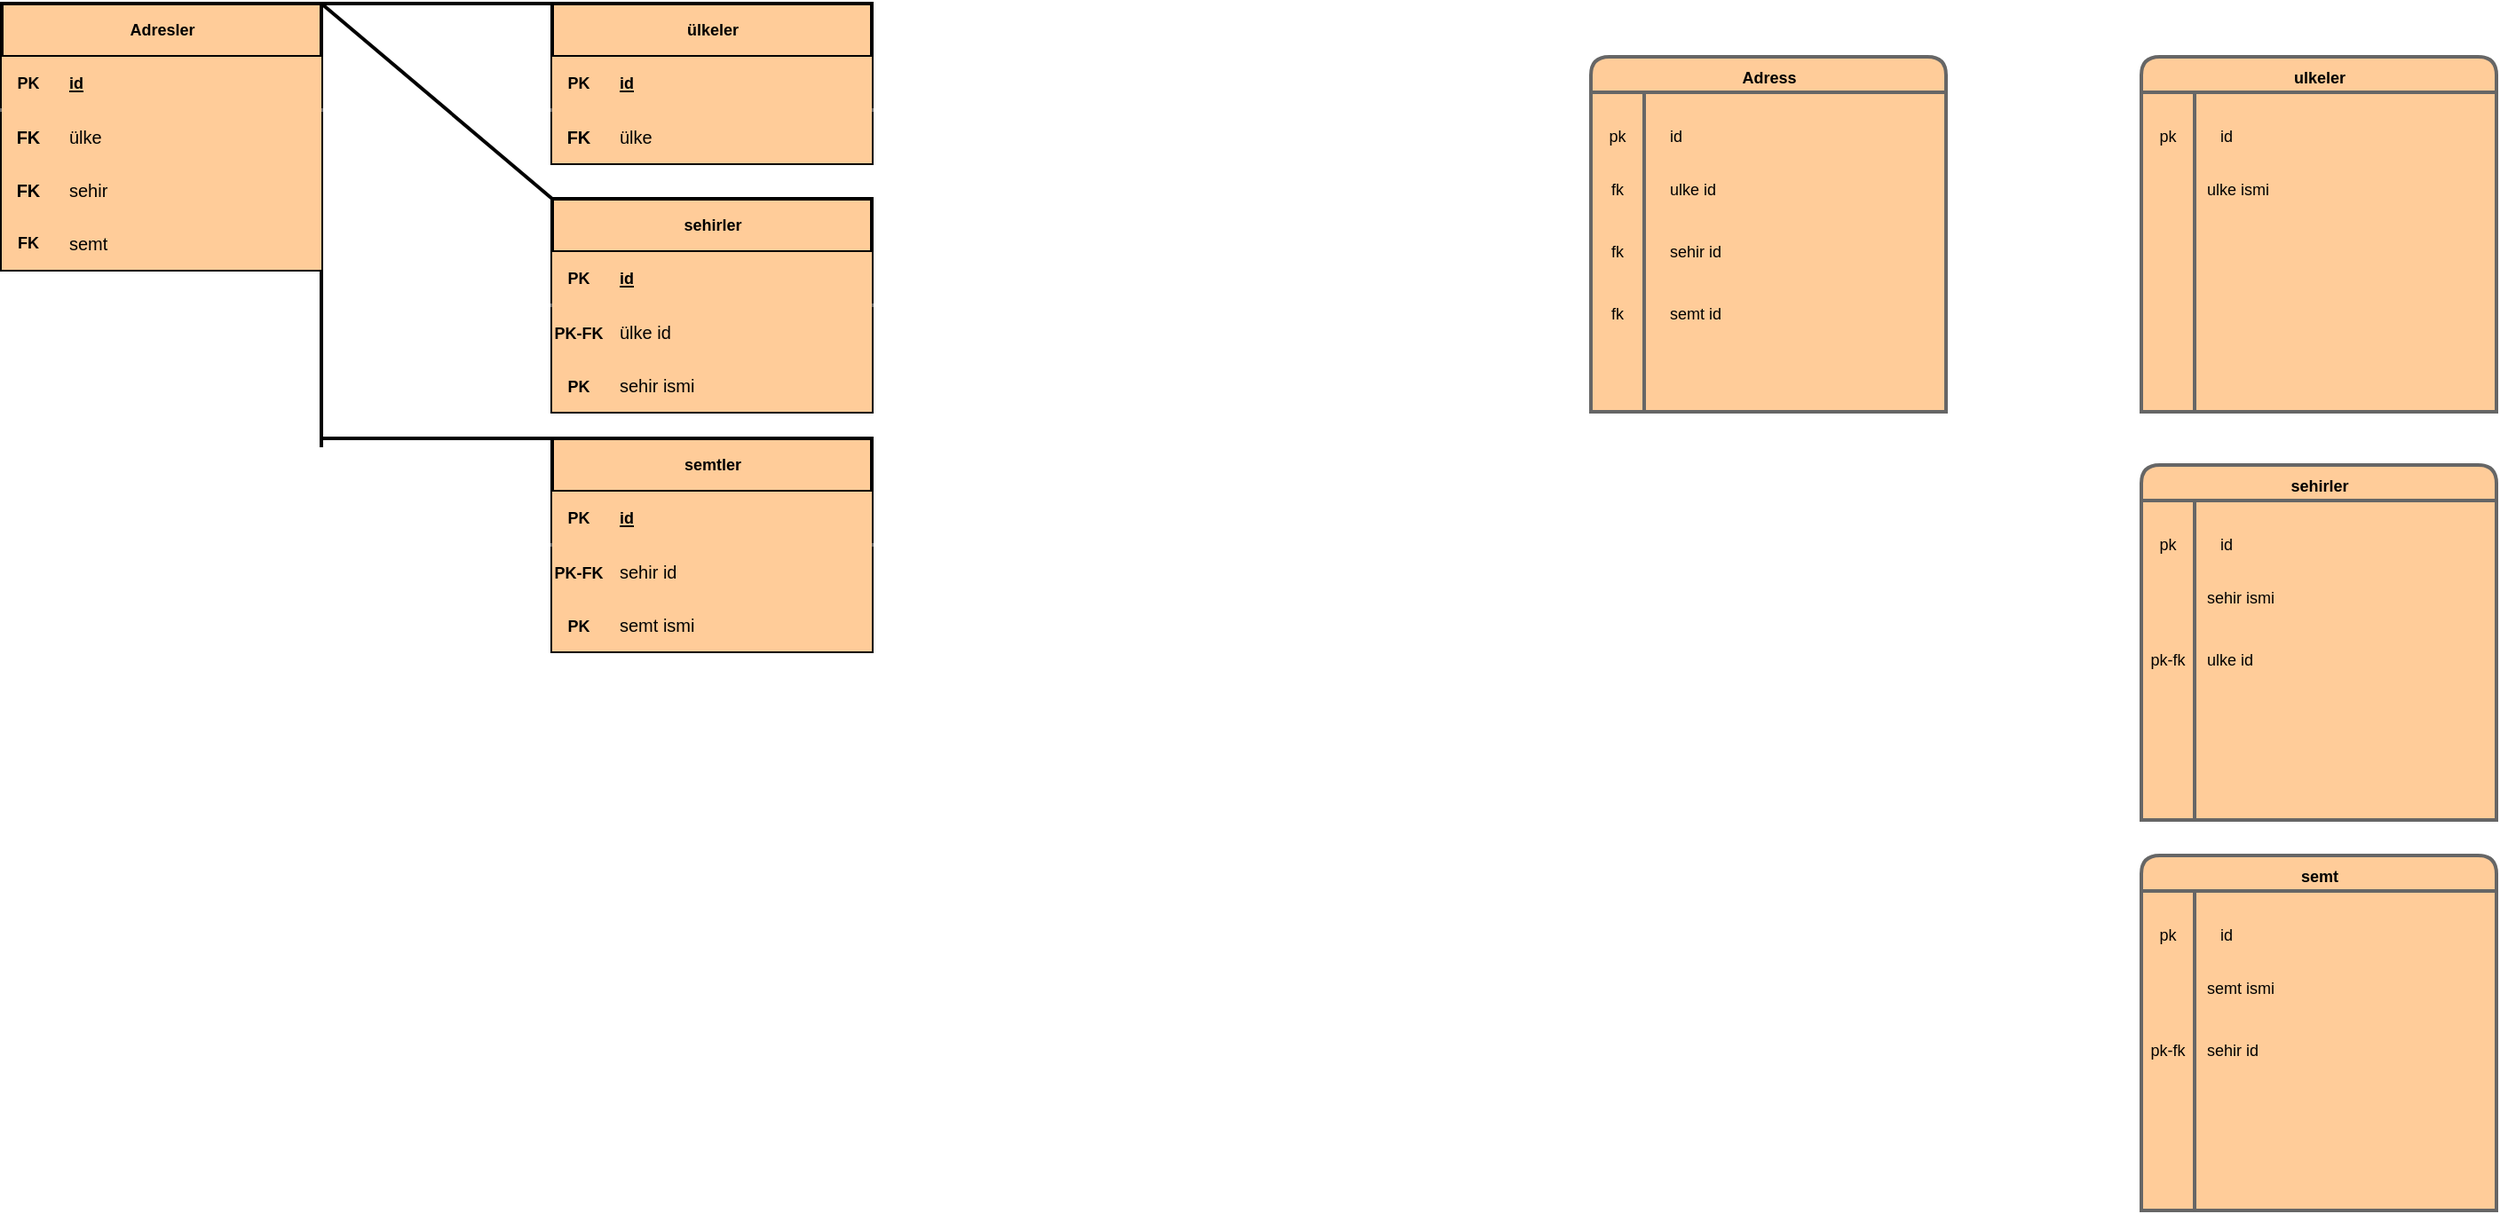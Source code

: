 <mxfile>
    <diagram id="r-MQpMNi5kDkMZ5AO4cJ" name="Page-1">
        <mxGraphModel dx="1476" dy="390" grid="1" gridSize="10" guides="1" tooltips="1" connect="1" arrows="1" fold="1" page="1" pageScale="1" pageWidth="827" pageHeight="1169" math="0" shadow="0">
            <root>
                <mxCell id="0"/>
                <mxCell id="1" parent="0"/>
                <mxCell id="5" value="Adress" style="swimlane;rounded=1;shadow=0;glass=0;sketch=0;fontFamily=Helvetica;fontSize=9;fontColor=#000000;strokeColor=#666666;strokeWidth=2;fillColor=#ffcc99;html=1;startSize=23;" vertex="1" parent="1">
                    <mxGeometry x="235" y="80" width="200" height="200" as="geometry">
                        <mxRectangle x="170" y="40" width="60" height="23" as="alternateBounds"/>
                    </mxGeometry>
                </mxCell>
                <mxCell id="10" value="" style="rounded=0;whiteSpace=wrap;html=1;shadow=0;glass=0;sketch=0;fontFamily=Helvetica;fontSize=9;fontColor=#000000;strokeColor=#666666;strokeWidth=2;fillColor=#ffcc99;align=left;" vertex="1" parent="5">
                    <mxGeometry x="30" y="20" width="170" height="180" as="geometry"/>
                </mxCell>
                <mxCell id="11" value="&amp;nbsp; &amp;nbsp;id" style="text;html=1;strokeColor=none;fillColor=none;align=left;verticalAlign=middle;whiteSpace=wrap;rounded=0;shadow=0;glass=0;sketch=0;fontFamily=Helvetica;fontSize=9;fontColor=#000000;" vertex="1" parent="5">
                    <mxGeometry x="35" y="20" width="155" height="50" as="geometry"/>
                </mxCell>
                <mxCell id="15" value="&amp;nbsp; &amp;nbsp;ulke id" style="text;html=1;strokeColor=none;fillColor=none;align=left;verticalAlign=middle;whiteSpace=wrap;rounded=0;shadow=0;glass=0;sketch=0;fontFamily=Helvetica;fontSize=9;fontColor=#000000;" vertex="1" parent="5">
                    <mxGeometry x="35" y="50" width="145" height="50" as="geometry"/>
                </mxCell>
                <mxCell id="16" value="&amp;nbsp; &amp;nbsp;sehir id" style="text;html=1;strokeColor=none;fillColor=none;align=left;verticalAlign=middle;whiteSpace=wrap;rounded=0;shadow=0;glass=0;sketch=0;fontFamily=Helvetica;fontSize=9;fontColor=#000000;" vertex="1" parent="5">
                    <mxGeometry x="35" y="85" width="145" height="50" as="geometry"/>
                </mxCell>
                <mxCell id="18" value="&amp;nbsp; &amp;nbsp;semt id" style="text;html=1;strokeColor=none;fillColor=none;align=left;verticalAlign=middle;whiteSpace=wrap;rounded=0;shadow=0;glass=0;sketch=0;fontFamily=Helvetica;fontSize=9;fontColor=#000000;" vertex="1" parent="5">
                    <mxGeometry x="35" y="120" width="145" height="50" as="geometry"/>
                </mxCell>
                <mxCell id="8" value="" style="rounded=0;whiteSpace=wrap;html=1;shadow=0;glass=0;sketch=0;fontFamily=Helvetica;fontSize=9;fontColor=#000000;strokeColor=#666666;strokeWidth=2;fillColor=#ffcc99;" vertex="1" parent="1">
                    <mxGeometry x="235" y="100" width="30" height="180" as="geometry"/>
                </mxCell>
                <mxCell id="9" value="pk" style="text;html=1;strokeColor=none;fillColor=none;align=center;verticalAlign=middle;whiteSpace=wrap;rounded=0;shadow=0;glass=0;sketch=0;fontFamily=Helvetica;fontSize=9;fontColor=#000000;" vertex="1" parent="1">
                    <mxGeometry x="220" y="100" width="60" height="50" as="geometry"/>
                </mxCell>
                <mxCell id="12" value="fk" style="text;html=1;strokeColor=none;fillColor=none;align=center;verticalAlign=middle;whiteSpace=wrap;rounded=0;shadow=0;glass=0;sketch=0;fontFamily=Helvetica;fontSize=9;fontColor=#000000;" vertex="1" parent="1">
                    <mxGeometry x="220" y="130" width="60" height="50" as="geometry"/>
                </mxCell>
                <mxCell id="13" value="fk" style="text;html=1;strokeColor=none;fillColor=none;align=center;verticalAlign=middle;whiteSpace=wrap;rounded=0;shadow=0;glass=0;sketch=0;fontFamily=Helvetica;fontSize=9;fontColor=#000000;" vertex="1" parent="1">
                    <mxGeometry x="220" y="165" width="60" height="50" as="geometry"/>
                </mxCell>
                <mxCell id="14" value="fk" style="text;html=1;strokeColor=none;fillColor=none;align=center;verticalAlign=middle;whiteSpace=wrap;rounded=0;shadow=0;glass=0;sketch=0;fontFamily=Helvetica;fontSize=9;fontColor=#000000;" vertex="1" parent="1">
                    <mxGeometry x="220" y="200" width="60" height="50" as="geometry"/>
                </mxCell>
                <mxCell id="19" value="ulkeler" style="swimlane;rounded=1;shadow=0;glass=0;sketch=0;fontFamily=Helvetica;fontSize=9;fontColor=#000000;strokeColor=#666666;strokeWidth=2;fillColor=#ffcc99;html=1;startSize=23;" vertex="1" parent="1">
                    <mxGeometry x="545" y="80" width="200" height="200" as="geometry">
                        <mxRectangle x="545" y="80" width="60" height="23" as="alternateBounds"/>
                    </mxGeometry>
                </mxCell>
                <mxCell id="20" value="" style="rounded=0;whiteSpace=wrap;html=1;shadow=0;glass=0;sketch=0;fontFamily=Helvetica;fontSize=9;fontColor=#000000;strokeColor=#666666;strokeWidth=2;fillColor=#ffcc99;align=left;" vertex="1" parent="19">
                    <mxGeometry x="30" y="20" width="170" height="180" as="geometry"/>
                </mxCell>
                <mxCell id="21" value="&amp;nbsp; &amp;nbsp;id" style="text;html=1;strokeColor=none;fillColor=none;align=left;verticalAlign=middle;whiteSpace=wrap;rounded=0;shadow=0;glass=0;sketch=0;fontFamily=Helvetica;fontSize=9;fontColor=#000000;" vertex="1" parent="19">
                    <mxGeometry x="35" y="20" width="155" height="50" as="geometry"/>
                </mxCell>
                <mxCell id="22" value="ulke ismi" style="text;html=1;strokeColor=none;fillColor=none;align=left;verticalAlign=middle;whiteSpace=wrap;rounded=0;shadow=0;glass=0;sketch=0;fontFamily=Helvetica;fontSize=9;fontColor=#000000;" vertex="1" parent="19">
                    <mxGeometry x="35" y="50" width="145" height="50" as="geometry"/>
                </mxCell>
                <mxCell id="25" value="" style="rounded=0;whiteSpace=wrap;html=1;shadow=0;glass=0;sketch=0;fontFamily=Helvetica;fontSize=9;fontColor=#000000;strokeColor=#666666;strokeWidth=2;fillColor=#ffcc99;" vertex="1" parent="1">
                    <mxGeometry x="545" y="100" width="30" height="180" as="geometry"/>
                </mxCell>
                <mxCell id="26" value="pk" style="text;html=1;strokeColor=none;fillColor=none;align=center;verticalAlign=middle;whiteSpace=wrap;rounded=0;shadow=0;glass=0;sketch=0;fontFamily=Helvetica;fontSize=9;fontColor=#000000;" vertex="1" parent="1">
                    <mxGeometry x="530" y="100" width="60" height="50" as="geometry"/>
                </mxCell>
                <mxCell id="30" value="sehirler" style="swimlane;rounded=1;shadow=0;glass=0;sketch=0;fontFamily=Helvetica;fontSize=9;fontColor=#000000;strokeColor=#666666;strokeWidth=2;fillColor=#ffcc99;html=1;startSize=23;" vertex="1" parent="1">
                    <mxGeometry x="545" y="310" width="200" height="200" as="geometry">
                        <mxRectangle x="545" y="80" width="60" height="23" as="alternateBounds"/>
                    </mxGeometry>
                </mxCell>
                <mxCell id="31" value="" style="rounded=0;whiteSpace=wrap;html=1;shadow=0;glass=0;sketch=0;fontFamily=Helvetica;fontSize=9;fontColor=#000000;strokeColor=#666666;strokeWidth=2;fillColor=#ffcc99;align=left;" vertex="1" parent="30">
                    <mxGeometry x="30" y="20" width="170" height="180" as="geometry"/>
                </mxCell>
                <mxCell id="32" value="&amp;nbsp; &amp;nbsp;id" style="text;html=1;strokeColor=none;fillColor=none;align=left;verticalAlign=middle;whiteSpace=wrap;rounded=0;shadow=0;glass=0;sketch=0;fontFamily=Helvetica;fontSize=9;fontColor=#000000;" vertex="1" parent="30">
                    <mxGeometry x="35" y="20" width="155" height="50" as="geometry"/>
                </mxCell>
                <mxCell id="33" value="sehir ismi" style="text;html=1;strokeColor=none;fillColor=none;align=left;verticalAlign=middle;whiteSpace=wrap;rounded=0;shadow=0;glass=0;sketch=0;fontFamily=Helvetica;fontSize=9;fontColor=#000000;" vertex="1" parent="30">
                    <mxGeometry x="35" y="50" width="145" height="50" as="geometry"/>
                </mxCell>
                <mxCell id="50" value="ulke id" style="text;html=1;strokeColor=none;fillColor=none;align=left;verticalAlign=middle;whiteSpace=wrap;rounded=0;shadow=0;glass=0;sketch=0;fontFamily=Helvetica;fontSize=9;fontColor=#000000;" vertex="1" parent="30">
                    <mxGeometry x="35" y="85" width="145" height="50" as="geometry"/>
                </mxCell>
                <mxCell id="34" value="" style="rounded=0;whiteSpace=wrap;html=1;shadow=0;glass=0;sketch=0;fontFamily=Helvetica;fontSize=9;fontColor=#000000;strokeColor=#666666;strokeWidth=2;fillColor=#ffcc99;" vertex="1" parent="1">
                    <mxGeometry x="545" y="330" width="30" height="180" as="geometry"/>
                </mxCell>
                <mxCell id="35" value="pk" style="text;html=1;strokeColor=none;fillColor=none;align=center;verticalAlign=middle;whiteSpace=wrap;rounded=0;shadow=0;glass=0;sketch=0;fontFamily=Helvetica;fontSize=9;fontColor=#000000;" vertex="1" parent="1">
                    <mxGeometry x="530" y="330" width="60" height="50" as="geometry"/>
                </mxCell>
                <mxCell id="43" value="semt" style="swimlane;rounded=1;shadow=0;glass=0;sketch=0;fontFamily=Helvetica;fontSize=9;fontColor=#000000;strokeColor=#666666;strokeWidth=2;fillColor=#ffcc99;html=1;startSize=23;" vertex="1" parent="1">
                    <mxGeometry x="545" y="530" width="200" height="200" as="geometry">
                        <mxRectangle x="545" y="80" width="60" height="23" as="alternateBounds"/>
                    </mxGeometry>
                </mxCell>
                <mxCell id="44" value="" style="rounded=0;whiteSpace=wrap;html=1;shadow=0;glass=0;sketch=0;fontFamily=Helvetica;fontSize=9;fontColor=#000000;strokeColor=#666666;strokeWidth=2;fillColor=#ffcc99;align=left;" vertex="1" parent="43">
                    <mxGeometry x="30" y="20" width="170" height="180" as="geometry"/>
                </mxCell>
                <mxCell id="45" value="&amp;nbsp; &amp;nbsp;id" style="text;html=1;strokeColor=none;fillColor=none;align=left;verticalAlign=middle;whiteSpace=wrap;rounded=0;shadow=0;glass=0;sketch=0;fontFamily=Helvetica;fontSize=9;fontColor=#000000;" vertex="1" parent="43">
                    <mxGeometry x="35" y="20" width="155" height="50" as="geometry"/>
                </mxCell>
                <mxCell id="46" value="semt ismi" style="text;html=1;strokeColor=none;fillColor=none;align=left;verticalAlign=middle;whiteSpace=wrap;rounded=0;shadow=0;glass=0;sketch=0;fontFamily=Helvetica;fontSize=9;fontColor=#000000;" vertex="1" parent="43">
                    <mxGeometry x="35" y="50" width="145" height="50" as="geometry"/>
                </mxCell>
                <mxCell id="52" value="sehir id" style="text;html=1;strokeColor=none;fillColor=none;align=left;verticalAlign=middle;whiteSpace=wrap;rounded=0;shadow=0;glass=0;sketch=0;fontFamily=Helvetica;fontSize=9;fontColor=#000000;" vertex="1" parent="43">
                    <mxGeometry x="35" y="85" width="145" height="50" as="geometry"/>
                </mxCell>
                <mxCell id="47" value="" style="rounded=0;whiteSpace=wrap;html=1;shadow=0;glass=0;sketch=0;fontFamily=Helvetica;fontSize=9;fontColor=#000000;strokeColor=#666666;strokeWidth=2;fillColor=#ffcc99;" vertex="1" parent="1">
                    <mxGeometry x="545" y="550" width="30" height="180" as="geometry"/>
                </mxCell>
                <mxCell id="48" value="pk" style="text;html=1;strokeColor=none;fillColor=none;align=center;verticalAlign=middle;whiteSpace=wrap;rounded=0;shadow=0;glass=0;sketch=0;fontFamily=Helvetica;fontSize=9;fontColor=#000000;" vertex="1" parent="1">
                    <mxGeometry x="530" y="550" width="60" height="50" as="geometry"/>
                </mxCell>
                <mxCell id="51" value="pk-fk" style="text;html=1;strokeColor=none;fillColor=none;align=center;verticalAlign=middle;whiteSpace=wrap;rounded=0;shadow=0;glass=0;sketch=0;fontFamily=Helvetica;fontSize=9;fontColor=#000000;" vertex="1" parent="1">
                    <mxGeometry x="530" y="395" width="60" height="50" as="geometry"/>
                </mxCell>
                <mxCell id="53" value="pk-fk" style="text;html=1;strokeColor=none;fillColor=none;align=center;verticalAlign=middle;whiteSpace=wrap;rounded=0;shadow=0;glass=0;sketch=0;fontFamily=Helvetica;fontSize=9;fontColor=#000000;" vertex="1" parent="1">
                    <mxGeometry x="530" y="615" width="60" height="50" as="geometry"/>
                </mxCell>
                <mxCell id="57" value="Adresler" style="shape=table;startSize=30;container=1;collapsible=1;childLayout=tableLayout;fixedRows=1;rowLines=0;fontStyle=1;align=center;resizeLast=1;rounded=0;shadow=0;glass=0;sketch=0;fontFamily=Helvetica;fontSize=9;fontColor=#000000;strokeColor=#000000;strokeWidth=2;fillColor=#ffcc99;html=1;gradientColor=none;" vertex="1" parent="1">
                    <mxGeometry x="-660" y="50" width="180" height="150" as="geometry"/>
                </mxCell>
                <mxCell id="58" value="" style="shape=partialRectangle;collapsible=0;dropTarget=0;pointerEvents=0;fillColor=none;top=0;left=0;bottom=1;right=0;points=[[0,0.5],[1,0.5]];portConstraint=eastwest;rounded=0;shadow=0;glass=0;sketch=0;fontFamily=Helvetica;fontSize=9;fontColor=#000000;strokeColor=#666666;strokeWidth=2;html=1;" vertex="1" parent="57">
                    <mxGeometry y="30" width="180" height="30" as="geometry"/>
                </mxCell>
                <mxCell id="59" value="&lt;font color=&quot;#000000&quot;&gt;PK&lt;/font&gt;" style="shape=partialRectangle;connectable=0;fillColor=#ffcc99;top=0;left=0;bottom=0;right=0;fontStyle=1;overflow=hidden;rounded=0;shadow=0;glass=0;sketch=0;fontFamily=Helvetica;fontSize=9;strokeColor=#36393d;strokeWidth=2;html=1;" vertex="1" parent="58">
                    <mxGeometry width="30" height="30" as="geometry">
                        <mxRectangle width="30" height="30" as="alternateBounds"/>
                    </mxGeometry>
                </mxCell>
                <mxCell id="60" value="id" style="shape=partialRectangle;connectable=0;fillColor=#ffcc99;top=0;left=0;bottom=0;right=0;align=left;spacingLeft=6;fontStyle=5;overflow=hidden;rounded=0;shadow=0;glass=0;sketch=0;fontFamily=Helvetica;fontSize=9;fontColor=#000000;strokeColor=#000000;strokeWidth=2;html=1;" vertex="1" parent="58">
                    <mxGeometry x="30" width="150" height="30" as="geometry">
                        <mxRectangle width="150" height="30" as="alternateBounds"/>
                    </mxGeometry>
                </mxCell>
                <mxCell id="61" value="" style="shape=partialRectangle;collapsible=0;dropTarget=0;pointerEvents=0;fillColor=none;top=0;left=0;bottom=0;right=0;points=[[0,0.5],[1,0.5]];portConstraint=eastwest;rounded=0;shadow=0;glass=0;sketch=0;fontFamily=Helvetica;fontSize=9;fontColor=#000000;strokeColor=#666666;strokeWidth=2;html=1;" vertex="1" parent="57">
                    <mxGeometry y="60" width="180" height="30" as="geometry"/>
                </mxCell>
                <mxCell id="62" value="&lt;font style=&quot;font-size: 10px&quot; color=&quot;#000000&quot;&gt;&lt;b&gt;FK&lt;/b&gt;&lt;/font&gt;" style="shape=partialRectangle;connectable=0;fillColor=#ffcc99;top=0;left=0;bottom=0;right=0;editable=1;overflow=hidden;rounded=0;shadow=0;glass=0;sketch=0;fontFamily=Helvetica;fontSize=9;strokeColor=#36393d;strokeWidth=2;html=1;" vertex="1" parent="61">
                    <mxGeometry width="30" height="30" as="geometry">
                        <mxRectangle width="30" height="30" as="alternateBounds"/>
                    </mxGeometry>
                </mxCell>
                <mxCell id="63" value="&lt;font color=&quot;#000000&quot;&gt;&lt;span style=&quot;font-size: 10px&quot;&gt;ülke&lt;/span&gt;&lt;/font&gt;" style="shape=partialRectangle;connectable=0;fillColor=#ffcc99;top=0;left=0;bottom=0;right=0;align=left;spacingLeft=6;overflow=hidden;rounded=0;shadow=0;glass=0;sketch=0;fontFamily=Helvetica;fontSize=9;strokeColor=#36393d;strokeWidth=2;html=1;" vertex="1" parent="61">
                    <mxGeometry x="30" width="150" height="30" as="geometry">
                        <mxRectangle width="150" height="30" as="alternateBounds"/>
                    </mxGeometry>
                </mxCell>
                <mxCell id="64" value="" style="shape=partialRectangle;collapsible=0;dropTarget=0;pointerEvents=0;fillColor=none;top=0;left=0;bottom=0;right=0;points=[[0,0.5],[1,0.5]];portConstraint=eastwest;rounded=0;shadow=0;glass=0;sketch=0;fontFamily=Helvetica;fontSize=9;fontColor=#000000;strokeColor=#666666;strokeWidth=2;html=1;" vertex="1" parent="57">
                    <mxGeometry y="90" width="180" height="30" as="geometry"/>
                </mxCell>
                <mxCell id="65" value="&lt;span style=&quot;font-size: 10px&quot;&gt;&lt;b&gt;&lt;font color=&quot;#000000&quot;&gt;FK&lt;/font&gt;&lt;/b&gt;&lt;/span&gt;" style="shape=partialRectangle;connectable=0;fillColor=#ffcc99;top=0;left=0;bottom=0;right=0;editable=1;overflow=hidden;rounded=0;shadow=0;glass=0;sketch=0;fontFamily=Helvetica;fontSize=9;strokeColor=#36393d;strokeWidth=2;html=1;fontStyle=0" vertex="1" parent="64">
                    <mxGeometry width="30" height="30" as="geometry">
                        <mxRectangle width="30" height="30" as="alternateBounds"/>
                    </mxGeometry>
                </mxCell>
                <mxCell id="66" value="&lt;font color=&quot;#000000&quot;&gt;&lt;span style=&quot;font-size: 10px&quot;&gt;sehir&lt;/span&gt;&lt;/font&gt;" style="shape=partialRectangle;connectable=0;fillColor=#ffcc99;top=0;left=0;bottom=0;right=0;align=left;spacingLeft=6;overflow=hidden;rounded=0;shadow=0;glass=0;sketch=0;fontFamily=Helvetica;fontSize=9;strokeColor=#36393d;strokeWidth=2;html=1;" vertex="1" parent="64">
                    <mxGeometry x="30" width="150" height="30" as="geometry">
                        <mxRectangle width="150" height="30" as="alternateBounds"/>
                    </mxGeometry>
                </mxCell>
                <mxCell id="67" value="" style="shape=partialRectangle;collapsible=0;dropTarget=0;pointerEvents=0;fillColor=none;top=0;left=0;bottom=0;right=0;points=[[0,0.5],[1,0.5]];portConstraint=eastwest;rounded=0;shadow=0;glass=0;sketch=0;fontFamily=Helvetica;fontSize=9;fontColor=#000000;strokeColor=#000000;strokeWidth=2;html=1;" vertex="1" parent="57">
                    <mxGeometry y="120" width="180" height="30" as="geometry"/>
                </mxCell>
                <mxCell id="68" value="&lt;b&gt;&lt;font color=&quot;#000000&quot;&gt;FK&lt;/font&gt;&lt;/b&gt;" style="shape=partialRectangle;connectable=0;fillColor=#ffcc99;top=0;left=0;bottom=0;right=0;editable=1;overflow=hidden;rounded=0;shadow=0;glass=0;sketch=0;fontFamily=Helvetica;fontSize=9;strokeColor=#36393d;strokeWidth=2;html=1;" vertex="1" parent="67">
                    <mxGeometry width="30" height="30" as="geometry">
                        <mxRectangle width="30" height="30" as="alternateBounds"/>
                    </mxGeometry>
                </mxCell>
                <mxCell id="69" value="&lt;font style=&quot;font-size: 10px&quot; color=&quot;#000000&quot;&gt;semt&lt;/font&gt;" style="shape=partialRectangle;connectable=0;fillColor=#ffcc99;top=0;left=0;bottom=0;right=0;align=left;spacingLeft=6;overflow=hidden;rounded=0;shadow=0;glass=0;sketch=0;fontFamily=Helvetica;fontSize=9;strokeColor=#36393d;strokeWidth=2;html=1;" vertex="1" parent="67">
                    <mxGeometry x="30" width="150" height="30" as="geometry">
                        <mxRectangle width="150" height="30" as="alternateBounds"/>
                    </mxGeometry>
                </mxCell>
                <mxCell id="70" value="ülkeler" style="shape=table;startSize=30;container=1;collapsible=1;childLayout=tableLayout;fixedRows=1;rowLines=0;fontStyle=1;align=center;resizeLast=1;rounded=0;shadow=0;glass=0;sketch=0;fontFamily=Helvetica;fontSize=9;fontColor=#000000;strokeColor=#000000;strokeWidth=2;fillColor=#ffcc99;html=1;gradientColor=none;" vertex="1" parent="1">
                    <mxGeometry x="-350" y="50" width="180" height="90" as="geometry"/>
                </mxCell>
                <mxCell id="71" value="" style="shape=partialRectangle;collapsible=0;dropTarget=0;pointerEvents=0;fillColor=none;top=0;left=0;bottom=1;right=0;points=[[0,0.5],[1,0.5]];portConstraint=eastwest;rounded=0;shadow=0;glass=0;sketch=0;fontFamily=Helvetica;fontSize=9;fontColor=#000000;strokeColor=#666666;strokeWidth=2;html=1;" vertex="1" parent="70">
                    <mxGeometry y="30" width="180" height="30" as="geometry"/>
                </mxCell>
                <mxCell id="72" value="&lt;font color=&quot;#000000&quot;&gt;PK&lt;/font&gt;" style="shape=partialRectangle;connectable=0;fillColor=#ffcc99;top=0;left=0;bottom=0;right=0;fontStyle=1;overflow=hidden;rounded=0;shadow=0;glass=0;sketch=0;fontFamily=Helvetica;fontSize=9;strokeColor=#36393d;strokeWidth=2;html=1;" vertex="1" parent="71">
                    <mxGeometry width="30" height="30" as="geometry">
                        <mxRectangle width="30" height="30" as="alternateBounds"/>
                    </mxGeometry>
                </mxCell>
                <mxCell id="73" value="id" style="shape=partialRectangle;connectable=0;fillColor=#ffcc99;top=0;left=0;bottom=0;right=0;align=left;spacingLeft=6;fontStyle=5;overflow=hidden;rounded=0;shadow=0;glass=0;sketch=0;fontFamily=Helvetica;fontSize=9;fontColor=#000000;strokeColor=#000000;strokeWidth=2;html=1;" vertex="1" parent="71">
                    <mxGeometry x="30" width="150" height="30" as="geometry">
                        <mxRectangle width="150" height="30" as="alternateBounds"/>
                    </mxGeometry>
                </mxCell>
                <mxCell id="74" value="" style="shape=partialRectangle;collapsible=0;dropTarget=0;pointerEvents=0;fillColor=none;top=0;left=0;bottom=0;right=0;points=[[0,0.5],[1,0.5]];portConstraint=eastwest;rounded=0;shadow=0;glass=0;sketch=0;fontFamily=Helvetica;fontSize=9;fontColor=#000000;strokeColor=#666666;strokeWidth=2;html=1;" vertex="1" parent="70">
                    <mxGeometry y="60" width="180" height="30" as="geometry"/>
                </mxCell>
                <mxCell id="75" value="&lt;font style=&quot;font-size: 10px&quot; color=&quot;#000000&quot;&gt;&lt;b&gt;FK&lt;/b&gt;&lt;/font&gt;" style="shape=partialRectangle;connectable=0;fillColor=#ffcc99;top=0;left=0;bottom=0;right=0;editable=1;overflow=hidden;rounded=0;shadow=0;glass=0;sketch=0;fontFamily=Helvetica;fontSize=9;strokeColor=#36393d;strokeWidth=2;html=1;" vertex="1" parent="74">
                    <mxGeometry width="30" height="30" as="geometry">
                        <mxRectangle width="30" height="30" as="alternateBounds"/>
                    </mxGeometry>
                </mxCell>
                <mxCell id="76" value="&lt;font color=&quot;#000000&quot;&gt;&lt;span style=&quot;font-size: 10px&quot;&gt;ülke&lt;/span&gt;&lt;/font&gt;" style="shape=partialRectangle;connectable=0;fillColor=#ffcc99;top=0;left=0;bottom=0;right=0;align=left;spacingLeft=6;overflow=hidden;rounded=0;shadow=0;glass=0;sketch=0;fontFamily=Helvetica;fontSize=9;strokeColor=#36393d;strokeWidth=2;html=1;" vertex="1" parent="74">
                    <mxGeometry x="30" width="150" height="30" as="geometry">
                        <mxRectangle width="150" height="30" as="alternateBounds"/>
                    </mxGeometry>
                </mxCell>
                <mxCell id="83" value="sehirler" style="shape=table;startSize=30;container=1;collapsible=1;childLayout=tableLayout;fixedRows=1;rowLines=0;fontStyle=1;align=center;resizeLast=1;rounded=0;shadow=0;glass=0;sketch=0;fontFamily=Helvetica;fontSize=9;fontColor=#000000;strokeColor=#000000;strokeWidth=2;fillColor=#ffcc99;html=1;gradientColor=none;" vertex="1" parent="1">
                    <mxGeometry x="-350" y="160" width="180" height="120" as="geometry"/>
                </mxCell>
                <mxCell id="84" value="" style="shape=partialRectangle;collapsible=0;dropTarget=0;pointerEvents=0;fillColor=none;top=0;left=0;bottom=1;right=0;points=[[0,0.5],[1,0.5]];portConstraint=eastwest;rounded=0;shadow=0;glass=0;sketch=0;fontFamily=Helvetica;fontSize=9;fontColor=#000000;strokeColor=#666666;strokeWidth=2;html=1;" vertex="1" parent="83">
                    <mxGeometry y="30" width="180" height="30" as="geometry"/>
                </mxCell>
                <mxCell id="85" value="&lt;font color=&quot;#000000&quot;&gt;PK&lt;/font&gt;" style="shape=partialRectangle;connectable=0;fillColor=#ffcc99;top=0;left=0;bottom=0;right=0;fontStyle=1;overflow=hidden;rounded=0;shadow=0;glass=0;sketch=0;fontFamily=Helvetica;fontSize=9;strokeColor=#36393d;strokeWidth=2;html=1;" vertex="1" parent="84">
                    <mxGeometry width="30" height="30" as="geometry">
                        <mxRectangle width="30" height="30" as="alternateBounds"/>
                    </mxGeometry>
                </mxCell>
                <mxCell id="86" value="id" style="shape=partialRectangle;connectable=0;fillColor=#ffcc99;top=0;left=0;bottom=0;right=0;align=left;spacingLeft=6;fontStyle=5;overflow=hidden;rounded=0;shadow=0;glass=0;sketch=0;fontFamily=Helvetica;fontSize=9;fontColor=#000000;strokeColor=#000000;strokeWidth=2;html=1;" vertex="1" parent="84">
                    <mxGeometry x="30" width="150" height="30" as="geometry">
                        <mxRectangle width="150" height="30" as="alternateBounds"/>
                    </mxGeometry>
                </mxCell>
                <mxCell id="87" value="" style="shape=partialRectangle;collapsible=0;dropTarget=0;pointerEvents=0;fillColor=none;top=0;left=0;bottom=0;right=0;points=[[0,0.5],[1,0.5]];portConstraint=eastwest;rounded=0;shadow=0;glass=0;sketch=0;fontFamily=Helvetica;fontSize=9;fontColor=#000000;strokeColor=#666666;strokeWidth=2;html=1;" vertex="1" parent="83">
                    <mxGeometry y="60" width="180" height="30" as="geometry"/>
                </mxCell>
                <mxCell id="88" value="&lt;font color=&quot;#000000&quot; size=&quot;1&quot;&gt;&lt;b style=&quot;font-size: 9px&quot;&gt;PK-FK&lt;/b&gt;&lt;/font&gt;" style="shape=partialRectangle;connectable=0;fillColor=#ffcc99;top=0;left=0;bottom=0;right=0;editable=1;overflow=hidden;rounded=0;shadow=0;glass=0;sketch=0;fontFamily=Helvetica;fontSize=9;strokeColor=#36393d;strokeWidth=2;html=1;" vertex="1" parent="87">
                    <mxGeometry width="30" height="30" as="geometry">
                        <mxRectangle width="30" height="30" as="alternateBounds"/>
                    </mxGeometry>
                </mxCell>
                <mxCell id="89" value="&lt;font color=&quot;#000000&quot;&gt;&lt;span style=&quot;font-size: 10px&quot;&gt;ülke id&lt;/span&gt;&lt;/font&gt;" style="shape=partialRectangle;connectable=0;fillColor=#ffcc99;top=0;left=0;bottom=0;right=0;align=left;spacingLeft=6;overflow=hidden;rounded=0;shadow=0;glass=0;sketch=0;fontFamily=Helvetica;fontSize=9;strokeColor=#36393d;strokeWidth=2;html=1;" vertex="1" parent="87">
                    <mxGeometry x="30" width="150" height="30" as="geometry">
                        <mxRectangle width="150" height="30" as="alternateBounds"/>
                    </mxGeometry>
                </mxCell>
                <mxCell id="90" value="" style="shape=partialRectangle;collapsible=0;dropTarget=0;pointerEvents=0;fillColor=none;top=0;left=0;bottom=0;right=0;points=[[0,0.5],[1,0.5]];portConstraint=eastwest;rounded=0;shadow=0;glass=0;sketch=0;fontFamily=Helvetica;fontSize=9;fontColor=#000000;strokeColor=#666666;strokeWidth=2;html=1;" vertex="1" parent="1">
                    <mxGeometry x="-350" y="250" width="180" height="30" as="geometry"/>
                </mxCell>
                <mxCell id="91" value="&lt;font color=&quot;#000000&quot; size=&quot;1&quot;&gt;&lt;b style=&quot;font-size: 9px&quot;&gt;PK&lt;/b&gt;&lt;/font&gt;" style="shape=partialRectangle;connectable=0;fillColor=#ffcc99;top=0;left=0;bottom=0;right=0;editable=1;overflow=hidden;rounded=0;shadow=0;glass=0;sketch=0;fontFamily=Helvetica;fontSize=9;strokeColor=#36393d;strokeWidth=2;html=1;" vertex="1" parent="90">
                    <mxGeometry width="30" height="30" as="geometry">
                        <mxRectangle width="30" height="30" as="alternateBounds"/>
                    </mxGeometry>
                </mxCell>
                <mxCell id="92" value="&lt;font color=&quot;#000000&quot;&gt;&lt;span style=&quot;font-size: 10px&quot;&gt;sehir ismi&lt;/span&gt;&lt;/font&gt;" style="shape=partialRectangle;connectable=0;fillColor=#ffcc99;top=0;left=0;bottom=0;right=0;align=left;spacingLeft=6;overflow=hidden;rounded=0;shadow=0;glass=0;sketch=0;fontFamily=Helvetica;fontSize=9;strokeColor=#36393d;strokeWidth=2;html=1;" vertex="1" parent="90">
                    <mxGeometry x="30" width="150" height="30" as="geometry">
                        <mxRectangle width="150" height="30" as="alternateBounds"/>
                    </mxGeometry>
                </mxCell>
                <mxCell id="93" value="semtler" style="shape=table;startSize=30;container=1;collapsible=1;childLayout=tableLayout;fixedRows=1;rowLines=0;fontStyle=1;align=center;resizeLast=1;rounded=0;shadow=0;glass=0;sketch=0;fontFamily=Helvetica;fontSize=9;fontColor=#000000;strokeColor=#000000;strokeWidth=2;fillColor=#ffcc99;html=1;gradientColor=none;" vertex="1" parent="1">
                    <mxGeometry x="-350" y="295" width="180" height="120" as="geometry"/>
                </mxCell>
                <mxCell id="94" value="" style="shape=partialRectangle;collapsible=0;dropTarget=0;pointerEvents=0;fillColor=none;top=0;left=0;bottom=1;right=0;points=[[0,0.5],[1,0.5]];portConstraint=eastwest;rounded=0;shadow=0;glass=0;sketch=0;fontFamily=Helvetica;fontSize=9;fontColor=#000000;strokeColor=#666666;strokeWidth=2;html=1;" vertex="1" parent="93">
                    <mxGeometry y="30" width="180" height="30" as="geometry"/>
                </mxCell>
                <mxCell id="95" value="&lt;font color=&quot;#000000&quot;&gt;PK&lt;/font&gt;" style="shape=partialRectangle;connectable=0;fillColor=#ffcc99;top=0;left=0;bottom=0;right=0;fontStyle=1;overflow=hidden;rounded=0;shadow=0;glass=0;sketch=0;fontFamily=Helvetica;fontSize=9;strokeColor=#36393d;strokeWidth=2;html=1;" vertex="1" parent="94">
                    <mxGeometry width="30" height="30" as="geometry">
                        <mxRectangle width="30" height="30" as="alternateBounds"/>
                    </mxGeometry>
                </mxCell>
                <mxCell id="96" value="id" style="shape=partialRectangle;connectable=0;fillColor=#ffcc99;top=0;left=0;bottom=0;right=0;align=left;spacingLeft=6;fontStyle=5;overflow=hidden;rounded=0;shadow=0;glass=0;sketch=0;fontFamily=Helvetica;fontSize=9;fontColor=#000000;strokeColor=#000000;strokeWidth=2;html=1;" vertex="1" parent="94">
                    <mxGeometry x="30" width="150" height="30" as="geometry">
                        <mxRectangle width="150" height="30" as="alternateBounds"/>
                    </mxGeometry>
                </mxCell>
                <mxCell id="97" value="" style="shape=partialRectangle;collapsible=0;dropTarget=0;pointerEvents=0;fillColor=none;top=0;left=0;bottom=0;right=0;points=[[0,0.5],[1,0.5]];portConstraint=eastwest;rounded=0;shadow=0;glass=0;sketch=0;fontFamily=Helvetica;fontSize=9;fontColor=#000000;strokeColor=#666666;strokeWidth=2;html=1;" vertex="1" parent="93">
                    <mxGeometry y="60" width="180" height="30" as="geometry"/>
                </mxCell>
                <mxCell id="98" value="&lt;font color=&quot;#000000&quot; size=&quot;1&quot;&gt;&lt;b style=&quot;font-size: 9px&quot;&gt;PK-FK&lt;/b&gt;&lt;/font&gt;" style="shape=partialRectangle;connectable=0;fillColor=#ffcc99;top=0;left=0;bottom=0;right=0;editable=1;overflow=hidden;rounded=0;shadow=0;glass=0;sketch=0;fontFamily=Helvetica;fontSize=9;strokeColor=#36393d;strokeWidth=2;html=1;" vertex="1" parent="97">
                    <mxGeometry width="30" height="30" as="geometry">
                        <mxRectangle width="30" height="30" as="alternateBounds"/>
                    </mxGeometry>
                </mxCell>
                <mxCell id="99" value="&lt;font color=&quot;#000000&quot;&gt;&lt;span style=&quot;font-size: 10px&quot;&gt;sehir id&lt;/span&gt;&lt;/font&gt;" style="shape=partialRectangle;connectable=0;fillColor=#ffcc99;top=0;left=0;bottom=0;right=0;align=left;spacingLeft=6;overflow=hidden;rounded=0;shadow=0;glass=0;sketch=0;fontFamily=Helvetica;fontSize=9;strokeColor=#36393d;strokeWidth=2;html=1;" vertex="1" parent="97">
                    <mxGeometry x="30" width="150" height="30" as="geometry">
                        <mxRectangle width="150" height="30" as="alternateBounds"/>
                    </mxGeometry>
                </mxCell>
                <mxCell id="100" value="" style="shape=partialRectangle;collapsible=0;dropTarget=0;pointerEvents=0;fillColor=none;top=0;left=0;bottom=0;right=0;points=[[0,0.5],[1,0.5]];portConstraint=eastwest;rounded=0;shadow=0;glass=0;sketch=0;fontFamily=Helvetica;fontSize=9;fontColor=#000000;strokeColor=#666666;strokeWidth=2;html=1;" vertex="1" parent="1">
                    <mxGeometry x="-350" y="385" width="180" height="30" as="geometry"/>
                </mxCell>
                <mxCell id="101" value="&lt;font color=&quot;#000000&quot; size=&quot;1&quot;&gt;&lt;b style=&quot;font-size: 9px&quot;&gt;PK&lt;/b&gt;&lt;/font&gt;" style="shape=partialRectangle;connectable=0;fillColor=#ffcc99;top=0;left=0;bottom=0;right=0;editable=1;overflow=hidden;rounded=0;shadow=0;glass=0;sketch=0;fontFamily=Helvetica;fontSize=9;strokeColor=#36393d;strokeWidth=2;html=1;" vertex="1" parent="100">
                    <mxGeometry width="30" height="30" as="geometry">
                        <mxRectangle width="30" height="30" as="alternateBounds"/>
                    </mxGeometry>
                </mxCell>
                <mxCell id="102" value="&lt;font color=&quot;#000000&quot;&gt;&lt;span style=&quot;font-size: 10px&quot;&gt;semt ismi&lt;/span&gt;&lt;/font&gt;" style="shape=partialRectangle;connectable=0;fillColor=#ffcc99;top=0;left=0;bottom=0;right=0;align=left;spacingLeft=6;overflow=hidden;rounded=0;shadow=0;glass=0;sketch=0;fontFamily=Helvetica;fontSize=9;strokeColor=#36393d;strokeWidth=2;html=1;" vertex="1" parent="100">
                    <mxGeometry x="30" width="150" height="30" as="geometry">
                        <mxRectangle width="150" height="30" as="alternateBounds"/>
                    </mxGeometry>
                </mxCell>
                <mxCell id="103" value="" style="endArrow=none;html=1;fontFamily=Helvetica;fontSize=9;fontColor=#000000;startSize=30;exitX=1;exitY=0;exitDx=0;exitDy=0;entryX=0;entryY=0;entryDx=0;entryDy=0;strokeWidth=2;strokeColor=#000000;" edge="1" parent="1" source="57" target="70">
                    <mxGeometry width="50" height="50" relative="1" as="geometry">
                        <mxPoint x="-230" y="260" as="sourcePoint"/>
                        <mxPoint x="-180" y="210" as="targetPoint"/>
                    </mxGeometry>
                </mxCell>
                <mxCell id="104" value="" style="endArrow=none;html=1;fontFamily=Helvetica;fontSize=9;fontColor=#000000;startSize=30;exitX=1;exitY=0;exitDx=0;exitDy=0;entryX=0;entryY=0;entryDx=0;entryDy=0;strokeWidth=2;strokeColor=#000000;" edge="1" parent="1" source="57" target="83">
                    <mxGeometry width="50" height="50" relative="1" as="geometry">
                        <mxPoint x="-470" y="60" as="sourcePoint"/>
                        <mxPoint x="-340" y="60" as="targetPoint"/>
                    </mxGeometry>
                </mxCell>
                <mxCell id="105" value="" style="endArrow=none;html=1;fontFamily=Helvetica;fontSize=9;fontColor=#000000;startSize=30;entryX=0;entryY=0;entryDx=0;entryDy=0;strokeWidth=2;strokeColor=#000000;" edge="1" parent="1" target="93">
                    <mxGeometry width="50" height="50" relative="1" as="geometry">
                        <mxPoint x="-480" y="295" as="sourcePoint"/>
                        <mxPoint x="-340" y="170.0" as="targetPoint"/>
                    </mxGeometry>
                </mxCell>
                <mxCell id="107" value="" style="endArrow=none;html=1;fontFamily=Helvetica;fontSize=9;fontColor=#000000;startSize=30;strokeWidth=2;strokeColor=#000000;exitX=1;exitY=1;exitDx=0;exitDy=0;" edge="1" parent="1" source="57">
                    <mxGeometry width="50" height="50" relative="1" as="geometry">
                        <mxPoint x="-470.0" y="305" as="sourcePoint"/>
                        <mxPoint x="-480" y="300" as="targetPoint"/>
                    </mxGeometry>
                </mxCell>
            </root>
        </mxGraphModel>
    </diagram>
</mxfile>